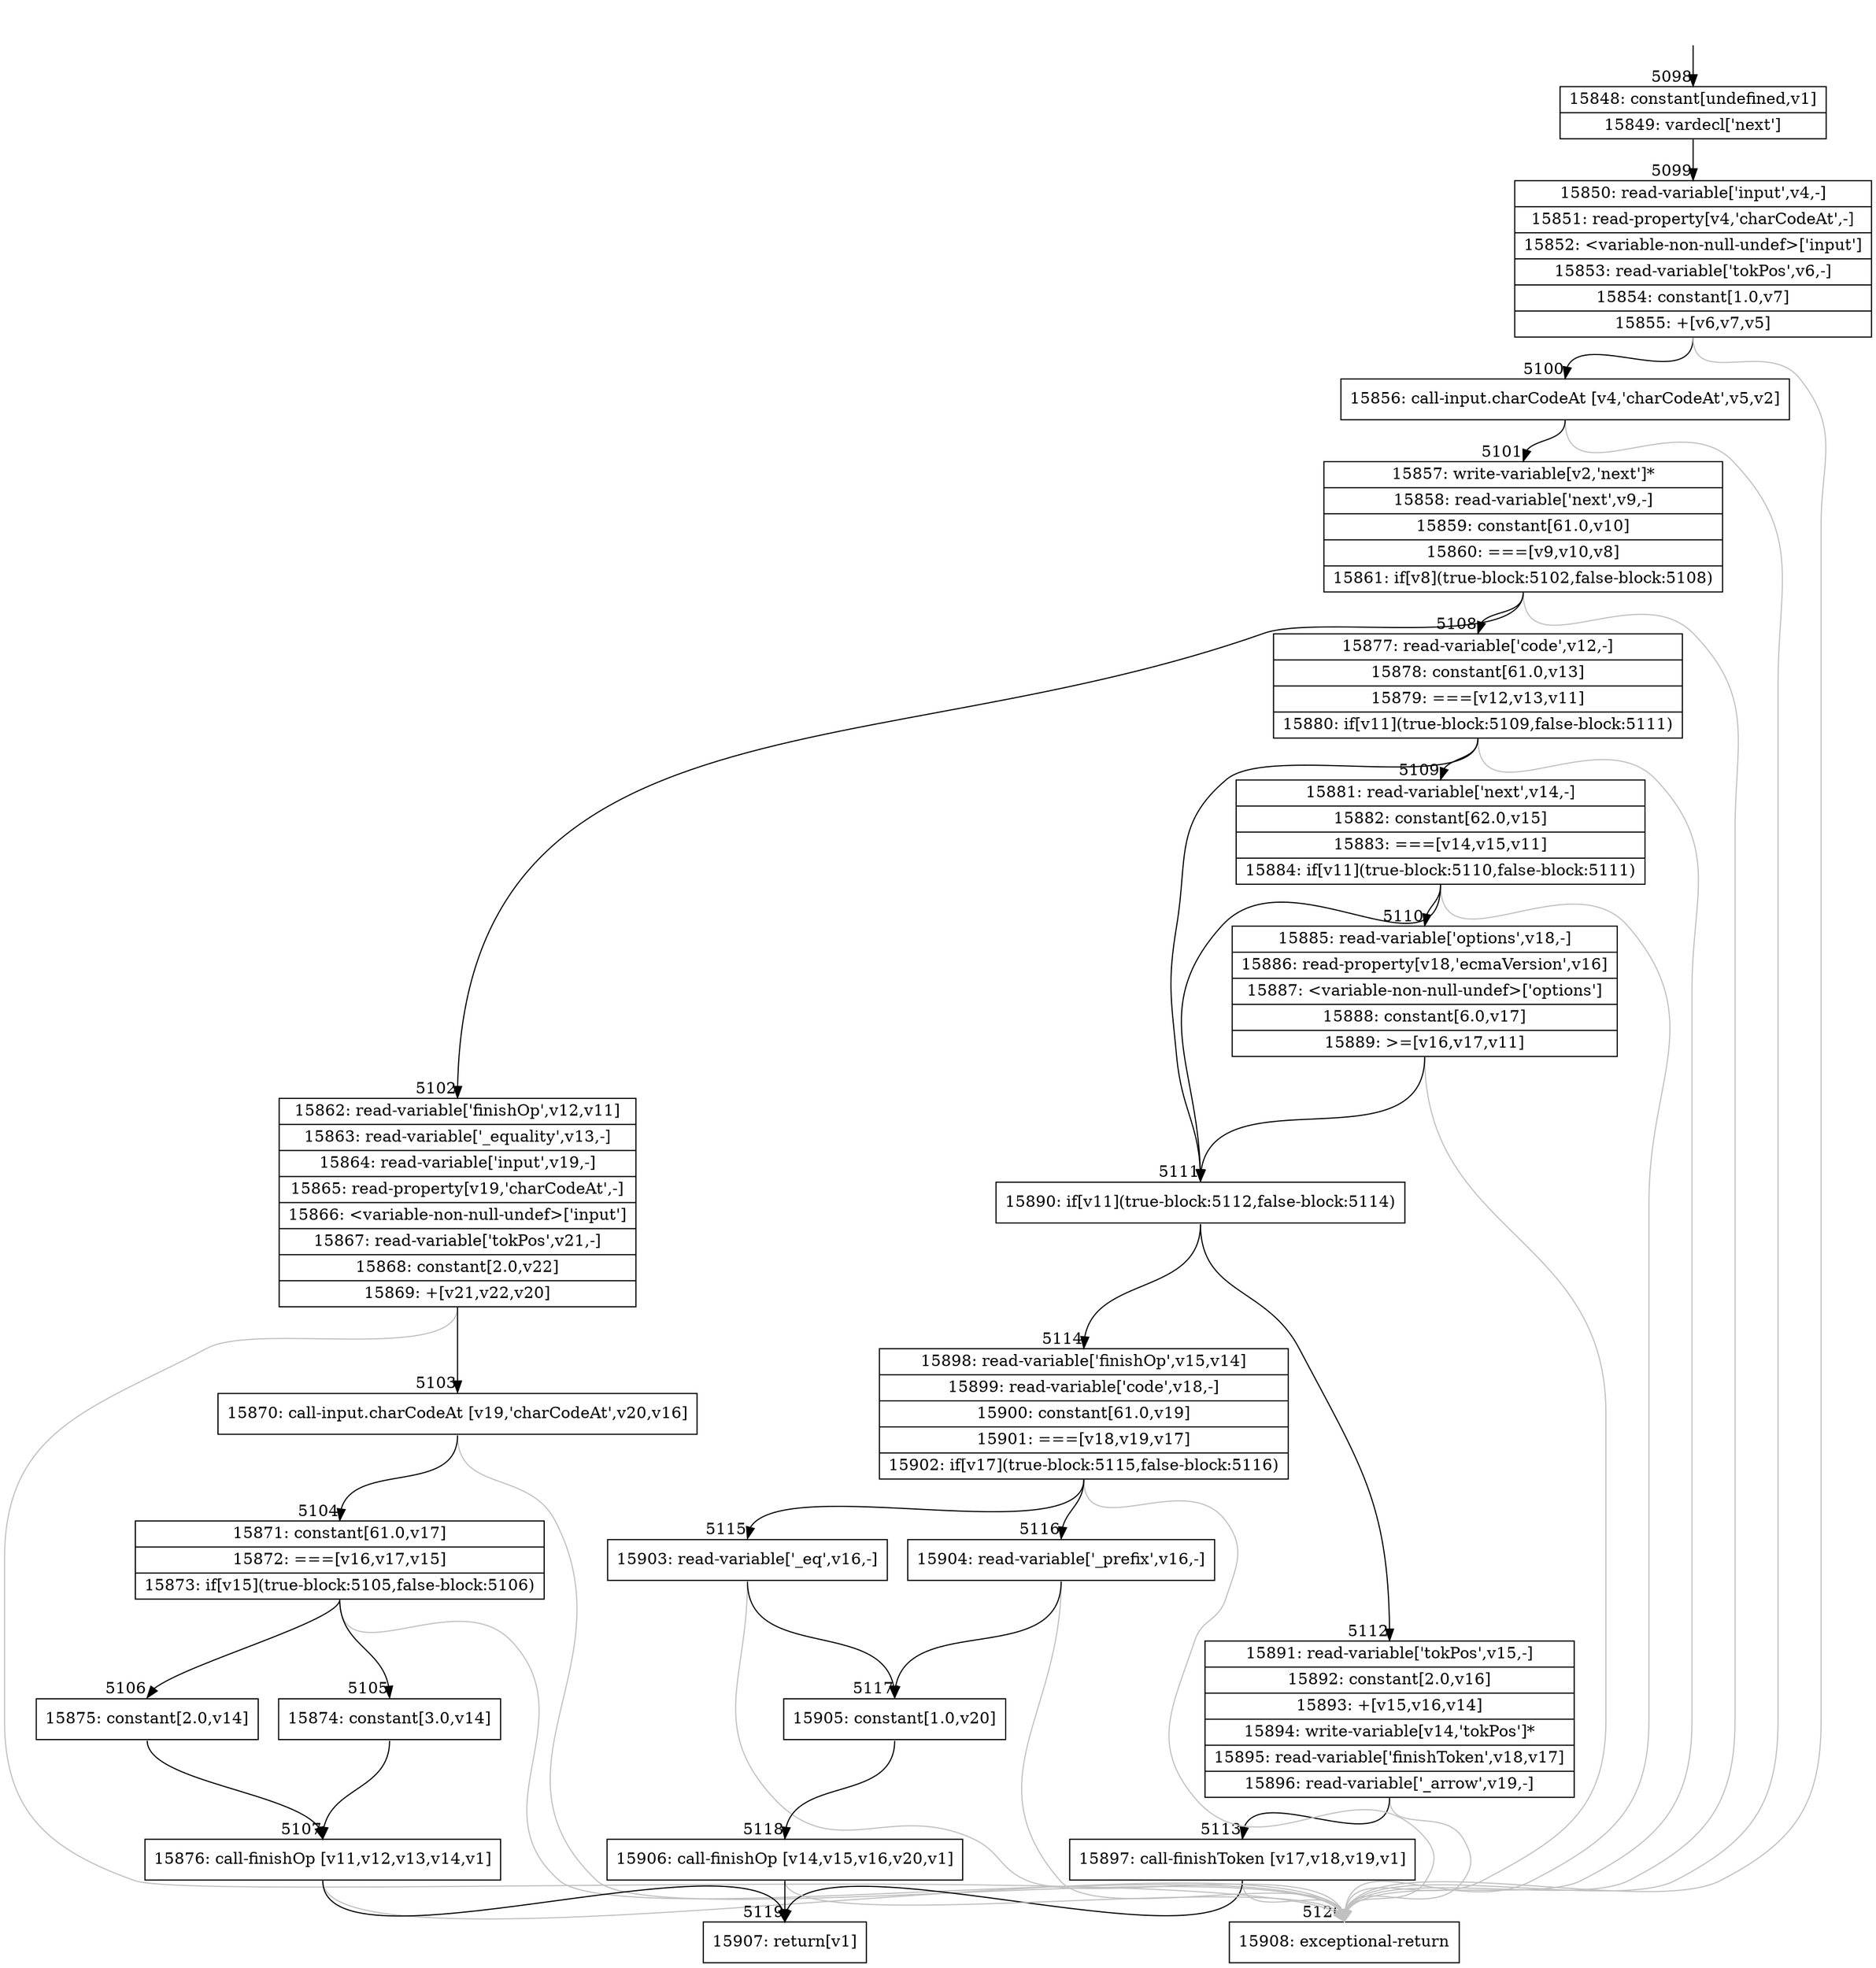 digraph {
rankdir="TD"
BB_entry312[shape=none,label=""];
BB_entry312 -> BB5098 [tailport=s, headport=n, headlabel="    5098"]
BB5098 [shape=record label="{15848: constant[undefined,v1]|15849: vardecl['next']}" ] 
BB5098 -> BB5099 [tailport=s, headport=n, headlabel="      5099"]
BB5099 [shape=record label="{15850: read-variable['input',v4,-]|15851: read-property[v4,'charCodeAt',-]|15852: \<variable-non-null-undef\>['input']|15853: read-variable['tokPos',v6,-]|15854: constant[1.0,v7]|15855: +[v6,v7,v5]}" ] 
BB5099 -> BB5100 [tailport=s, headport=n, headlabel="      5100"]
BB5099 -> BB5120 [tailport=s, headport=n, color=gray, headlabel="      5120"]
BB5100 [shape=record label="{15856: call-input.charCodeAt [v4,'charCodeAt',v5,v2]}" ] 
BB5100 -> BB5101 [tailport=s, headport=n, headlabel="      5101"]
BB5100 -> BB5120 [tailport=s, headport=n, color=gray]
BB5101 [shape=record label="{15857: write-variable[v2,'next']*|15858: read-variable['next',v9,-]|15859: constant[61.0,v10]|15860: ===[v9,v10,v8]|15861: if[v8](true-block:5102,false-block:5108)}" ] 
BB5101 -> BB5102 [tailport=s, headport=n, headlabel="      5102"]
BB5101 -> BB5108 [tailport=s, headport=n, headlabel="      5108"]
BB5101 -> BB5120 [tailport=s, headport=n, color=gray]
BB5102 [shape=record label="{15862: read-variable['finishOp',v12,v11]|15863: read-variable['_equality',v13,-]|15864: read-variable['input',v19,-]|15865: read-property[v19,'charCodeAt',-]|15866: \<variable-non-null-undef\>['input']|15867: read-variable['tokPos',v21,-]|15868: constant[2.0,v22]|15869: +[v21,v22,v20]}" ] 
BB5102 -> BB5103 [tailport=s, headport=n, headlabel="      5103"]
BB5102 -> BB5120 [tailport=s, headport=n, color=gray]
BB5103 [shape=record label="{15870: call-input.charCodeAt [v19,'charCodeAt',v20,v16]}" ] 
BB5103 -> BB5104 [tailport=s, headport=n, headlabel="      5104"]
BB5103 -> BB5120 [tailport=s, headport=n, color=gray]
BB5104 [shape=record label="{15871: constant[61.0,v17]|15872: ===[v16,v17,v15]|15873: if[v15](true-block:5105,false-block:5106)}" ] 
BB5104 -> BB5105 [tailport=s, headport=n, headlabel="      5105"]
BB5104 -> BB5106 [tailport=s, headport=n, headlabel="      5106"]
BB5104 -> BB5120 [tailport=s, headport=n, color=gray]
BB5105 [shape=record label="{15874: constant[3.0,v14]}" ] 
BB5105 -> BB5107 [tailport=s, headport=n, headlabel="      5107"]
BB5106 [shape=record label="{15875: constant[2.0,v14]}" ] 
BB5106 -> BB5107 [tailport=s, headport=n]
BB5107 [shape=record label="{15876: call-finishOp [v11,v12,v13,v14,v1]}" ] 
BB5107 -> BB5119 [tailport=s, headport=n, headlabel="      5119"]
BB5107 -> BB5120 [tailport=s, headport=n, color=gray]
BB5108 [shape=record label="{15877: read-variable['code',v12,-]|15878: constant[61.0,v13]|15879: ===[v12,v13,v11]|15880: if[v11](true-block:5109,false-block:5111)}" ] 
BB5108 -> BB5111 [tailport=s, headport=n, headlabel="      5111"]
BB5108 -> BB5109 [tailport=s, headport=n, headlabel="      5109"]
BB5108 -> BB5120 [tailport=s, headport=n, color=gray]
BB5109 [shape=record label="{15881: read-variable['next',v14,-]|15882: constant[62.0,v15]|15883: ===[v14,v15,v11]|15884: if[v11](true-block:5110,false-block:5111)}" ] 
BB5109 -> BB5111 [tailport=s, headport=n]
BB5109 -> BB5110 [tailport=s, headport=n, headlabel="      5110"]
BB5109 -> BB5120 [tailport=s, headport=n, color=gray]
BB5110 [shape=record label="{15885: read-variable['options',v18,-]|15886: read-property[v18,'ecmaVersion',v16]|15887: \<variable-non-null-undef\>['options']|15888: constant[6.0,v17]|15889: \>=[v16,v17,v11]}" ] 
BB5110 -> BB5111 [tailport=s, headport=n]
BB5110 -> BB5120 [tailport=s, headport=n, color=gray]
BB5111 [shape=record label="{15890: if[v11](true-block:5112,false-block:5114)}" ] 
BB5111 -> BB5112 [tailport=s, headport=n, headlabel="      5112"]
BB5111 -> BB5114 [tailport=s, headport=n, headlabel="      5114"]
BB5112 [shape=record label="{15891: read-variable['tokPos',v15,-]|15892: constant[2.0,v16]|15893: +[v15,v16,v14]|15894: write-variable[v14,'tokPos']*|15895: read-variable['finishToken',v18,v17]|15896: read-variable['_arrow',v19,-]}" ] 
BB5112 -> BB5113 [tailport=s, headport=n, headlabel="      5113"]
BB5112 -> BB5120 [tailport=s, headport=n, color=gray]
BB5113 [shape=record label="{15897: call-finishToken [v17,v18,v19,v1]}" ] 
BB5113 -> BB5119 [tailport=s, headport=n]
BB5113 -> BB5120 [tailport=s, headport=n, color=gray]
BB5114 [shape=record label="{15898: read-variable['finishOp',v15,v14]|15899: read-variable['code',v18,-]|15900: constant[61.0,v19]|15901: ===[v18,v19,v17]|15902: if[v17](true-block:5115,false-block:5116)}" ] 
BB5114 -> BB5115 [tailport=s, headport=n, headlabel="      5115"]
BB5114 -> BB5116 [tailport=s, headport=n, headlabel="      5116"]
BB5114 -> BB5120 [tailport=s, headport=n, color=gray]
BB5115 [shape=record label="{15903: read-variable['_eq',v16,-]}" ] 
BB5115 -> BB5117 [tailport=s, headport=n, headlabel="      5117"]
BB5115 -> BB5120 [tailport=s, headport=n, color=gray]
BB5116 [shape=record label="{15904: read-variable['_prefix',v16,-]}" ] 
BB5116 -> BB5117 [tailport=s, headport=n]
BB5116 -> BB5120 [tailport=s, headport=n, color=gray]
BB5117 [shape=record label="{15905: constant[1.0,v20]}" ] 
BB5117 -> BB5118 [tailport=s, headport=n, headlabel="      5118"]
BB5118 [shape=record label="{15906: call-finishOp [v14,v15,v16,v20,v1]}" ] 
BB5118 -> BB5119 [tailport=s, headport=n]
BB5118 -> BB5120 [tailport=s, headport=n, color=gray]
BB5119 [shape=record label="{15907: return[v1]}" ] 
BB5120 [shape=record label="{15908: exceptional-return}" ] 
//#$~ 5305
}
